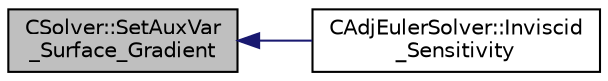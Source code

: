 digraph "CSolver::SetAuxVar_Surface_Gradient"
{
  edge [fontname="Helvetica",fontsize="10",labelfontname="Helvetica",labelfontsize="10"];
  node [fontname="Helvetica",fontsize="10",shape=record];
  rankdir="LR";
  Node4426 [label="CSolver::SetAuxVar\l_Surface_Gradient",height=0.2,width=0.4,color="black", fillcolor="grey75", style="filled", fontcolor="black"];
  Node4426 -> Node4427 [dir="back",color="midnightblue",fontsize="10",style="solid",fontname="Helvetica"];
  Node4427 [label="CAdjEulerSolver::Inviscid\l_Sensitivity",height=0.2,width=0.4,color="black", fillcolor="white", style="filled",URL="$class_c_adj_euler_solver.html#a35fcc75148b249c56e3625ba23196856",tooltip="Compute the inviscid sensitivity of the functional. "];
}

